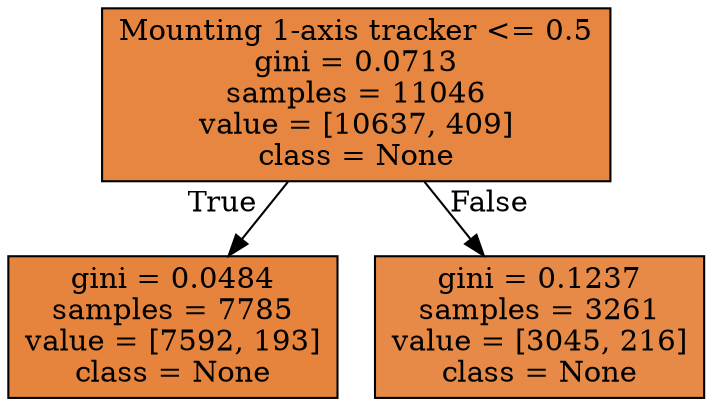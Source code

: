 digraph Tree {
node [shape=box, style="filled", color="black"] ;
0 [label="Mounting 1-axis tracker <= 0.5\ngini = 0.0713\nsamples = 11046\nvalue = [10637, 409]\nclass = None", fillcolor="#e58139f5"] ;
1 [label="gini = 0.0484\nsamples = 7785\nvalue = [7592, 193]\nclass = None", fillcolor="#e58139f9"] ;
0 -> 1 [labeldistance=2.5, labelangle=45, headlabel="True"] ;
2 [label="gini = 0.1237\nsamples = 3261\nvalue = [3045, 216]\nclass = None", fillcolor="#e58139ed"] ;
0 -> 2 [labeldistance=2.5, labelangle=-45, headlabel="False"] ;
}